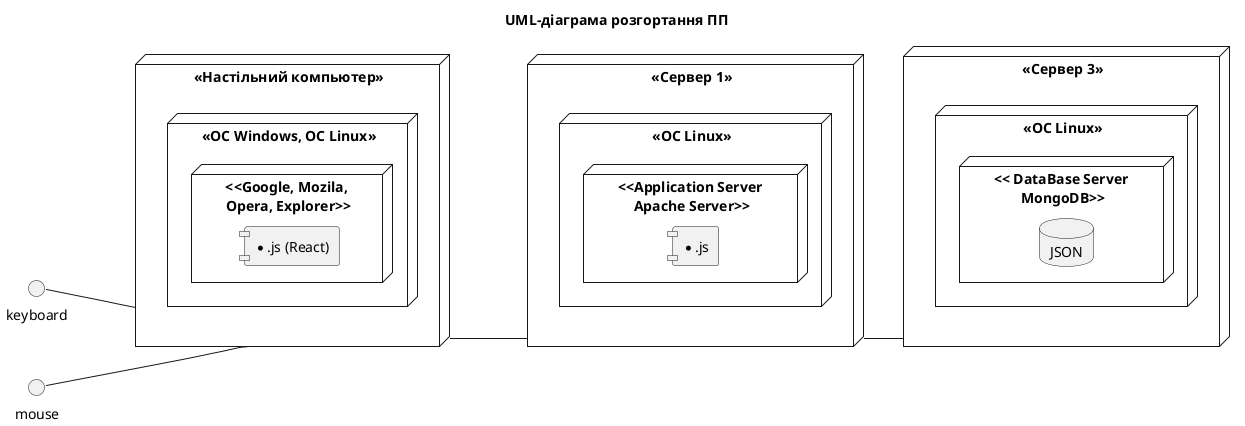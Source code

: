 @startuml
title UML-діаграма розгортання ПП

left to right direction

skinparam componentStyle uml1

node "<<Настільний компьютер>>" as desktop {
  node "<<OC Windows, OC Linux>>" as os {
    node "<<Google, Mozila, \nOpera, Explorer>>" as web {
      component [*.js (React)]
      }
  }
}

keyboard -- desktop
mouse -- desktop

node "<<Сервер 1>>" as server1 {
  node "<<OC Linux>>" {
    node "<<Application Server \nApache Server>>"  as node {
      component [*.js]
      }
  }
}

node "<<Сервер 3>>" as server3 {
  node "<<OC Linux>>" as oclinux {
    node "<< DataBase Server \nMongoDB>>" as db {
    database JSON
  }
}

desktop -- server1
server1 -- server3
@enduml
